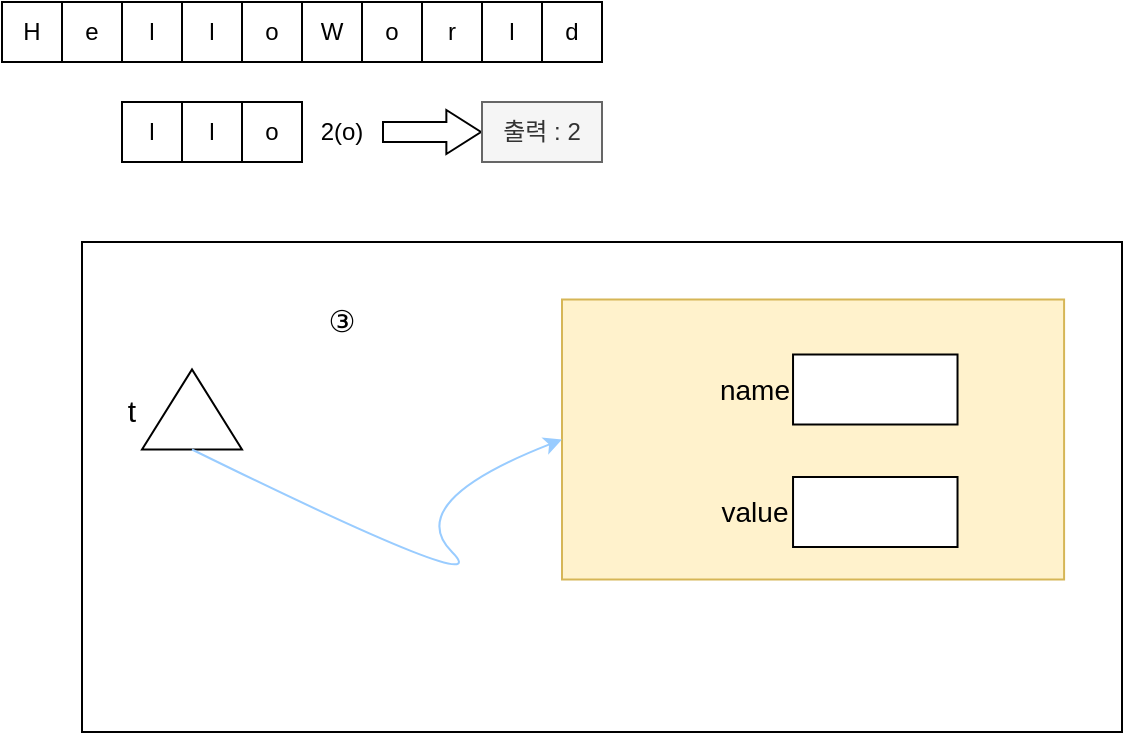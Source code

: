 <mxfile version="15.6.8" type="github">
  <diagram id="tGEpM3yx4PuevOMIJkas" name="Page-1">
    <mxGraphModel dx="782" dy="379" grid="1" gridSize="10" guides="1" tooltips="1" connect="1" arrows="1" fold="1" page="1" pageScale="1" pageWidth="827" pageHeight="1169" math="0" shadow="0">
      <root>
        <mxCell id="0" />
        <mxCell id="1" parent="0" />
        <mxCell id="kvcpkKVY6MxniXDpIXyL-41" value="" style="rounded=0;whiteSpace=wrap;html=1;fontSize=15;" vertex="1" parent="1">
          <mxGeometry x="220" y="530" width="520" height="245" as="geometry" />
        </mxCell>
        <mxCell id="kvcpkKVY6MxniXDpIXyL-11" value="" style="group" vertex="1" connectable="0" parent="1">
          <mxGeometry x="180" y="410" width="300" height="30" as="geometry" />
        </mxCell>
        <mxCell id="kvcpkKVY6MxniXDpIXyL-1" value="H" style="rounded=0;whiteSpace=wrap;html=1;" vertex="1" parent="kvcpkKVY6MxniXDpIXyL-11">
          <mxGeometry width="30" height="30" as="geometry" />
        </mxCell>
        <mxCell id="kvcpkKVY6MxniXDpIXyL-2" value="e" style="rounded=0;whiteSpace=wrap;html=1;" vertex="1" parent="kvcpkKVY6MxniXDpIXyL-11">
          <mxGeometry x="30" width="30" height="30" as="geometry" />
        </mxCell>
        <mxCell id="kvcpkKVY6MxniXDpIXyL-3" value="l" style="rounded=0;whiteSpace=wrap;html=1;" vertex="1" parent="kvcpkKVY6MxniXDpIXyL-11">
          <mxGeometry x="60" width="30" height="30" as="geometry" />
        </mxCell>
        <mxCell id="kvcpkKVY6MxniXDpIXyL-4" value="l" style="rounded=0;whiteSpace=wrap;html=1;" vertex="1" parent="kvcpkKVY6MxniXDpIXyL-11">
          <mxGeometry x="90" width="30" height="30" as="geometry" />
        </mxCell>
        <mxCell id="kvcpkKVY6MxniXDpIXyL-5" value="o" style="rounded=0;whiteSpace=wrap;html=1;" vertex="1" parent="kvcpkKVY6MxniXDpIXyL-11">
          <mxGeometry x="120" width="30" height="30" as="geometry" />
        </mxCell>
        <mxCell id="kvcpkKVY6MxniXDpIXyL-6" value="W" style="rounded=0;whiteSpace=wrap;html=1;" vertex="1" parent="kvcpkKVY6MxniXDpIXyL-11">
          <mxGeometry x="150" width="30" height="30" as="geometry" />
        </mxCell>
        <mxCell id="kvcpkKVY6MxniXDpIXyL-7" value="o" style="rounded=0;whiteSpace=wrap;html=1;" vertex="1" parent="kvcpkKVY6MxniXDpIXyL-11">
          <mxGeometry x="180" width="30" height="30" as="geometry" />
        </mxCell>
        <mxCell id="kvcpkKVY6MxniXDpIXyL-8" value="r" style="rounded=0;whiteSpace=wrap;html=1;" vertex="1" parent="kvcpkKVY6MxniXDpIXyL-11">
          <mxGeometry x="210" width="30" height="30" as="geometry" />
        </mxCell>
        <mxCell id="kvcpkKVY6MxniXDpIXyL-9" value="l" style="rounded=0;whiteSpace=wrap;html=1;" vertex="1" parent="kvcpkKVY6MxniXDpIXyL-11">
          <mxGeometry x="240" width="30" height="30" as="geometry" />
        </mxCell>
        <mxCell id="kvcpkKVY6MxniXDpIXyL-10" value="d" style="rounded=0;whiteSpace=wrap;html=1;" vertex="1" parent="kvcpkKVY6MxniXDpIXyL-11">
          <mxGeometry x="270" width="30" height="30" as="geometry" />
        </mxCell>
        <mxCell id="kvcpkKVY6MxniXDpIXyL-12" value="l" style="rounded=0;whiteSpace=wrap;html=1;" vertex="1" parent="1">
          <mxGeometry x="240" y="460" width="30" height="30" as="geometry" />
        </mxCell>
        <mxCell id="kvcpkKVY6MxniXDpIXyL-13" value="l" style="rounded=0;whiteSpace=wrap;html=1;" vertex="1" parent="1">
          <mxGeometry x="270" y="460" width="30" height="30" as="geometry" />
        </mxCell>
        <mxCell id="kvcpkKVY6MxniXDpIXyL-14" value="o" style="rounded=0;whiteSpace=wrap;html=1;" vertex="1" parent="1">
          <mxGeometry x="300" y="460" width="30" height="30" as="geometry" />
        </mxCell>
        <mxCell id="kvcpkKVY6MxniXDpIXyL-19" value="" style="edgeStyle=orthogonalEdgeStyle;shape=flexArrow;rounded=0;orthogonalLoop=1;jettySize=auto;html=1;endWidth=11;endSize=5.44;" edge="1" parent="1" source="kvcpkKVY6MxniXDpIXyL-15" target="kvcpkKVY6MxniXDpIXyL-16">
          <mxGeometry relative="1" as="geometry" />
        </mxCell>
        <mxCell id="kvcpkKVY6MxniXDpIXyL-15" value="2(o)" style="text;html=1;strokeColor=none;fillColor=none;align=center;verticalAlign=middle;whiteSpace=wrap;rounded=0;" vertex="1" parent="1">
          <mxGeometry x="330" y="460" width="40" height="30" as="geometry" />
        </mxCell>
        <mxCell id="kvcpkKVY6MxniXDpIXyL-16" value="출력 : 2" style="text;html=1;strokeColor=#666666;fillColor=#f5f5f5;align=center;verticalAlign=middle;whiteSpace=wrap;rounded=0;fontColor=#333333;" vertex="1" parent="1">
          <mxGeometry x="420" y="460" width="60" height="30" as="geometry" />
        </mxCell>
        <mxCell id="kvcpkKVY6MxniXDpIXyL-40" value="" style="group" vertex="1" connectable="0" parent="1">
          <mxGeometry x="230" y="541.25" width="500" height="222.5" as="geometry" />
        </mxCell>
        <mxCell id="kvcpkKVY6MxniXDpIXyL-28" value="" style="rounded=0;whiteSpace=wrap;html=1;fillColor=#fff2cc;strokeColor=#d6b656;" vertex="1" parent="kvcpkKVY6MxniXDpIXyL-40">
          <mxGeometry x="230.0" y="17.5" width="251.045" height="140" as="geometry" />
        </mxCell>
        <mxCell id="kvcpkKVY6MxniXDpIXyL-35" value="" style="group" vertex="1" connectable="0" parent="kvcpkKVY6MxniXDpIXyL-40">
          <mxGeometry x="220" y="27.5" width="290" height="140" as="geometry" />
        </mxCell>
        <mxCell id="kvcpkKVY6MxniXDpIXyL-29" value="" style="rounded=0;whiteSpace=wrap;html=1;fontSize=19;" vertex="1" parent="kvcpkKVY6MxniXDpIXyL-35">
          <mxGeometry x="125.522" y="17.5" width="82.239" height="35" as="geometry" />
        </mxCell>
        <mxCell id="kvcpkKVY6MxniXDpIXyL-30" value="" style="rounded=0;whiteSpace=wrap;html=1;fontSize=19;" vertex="1" parent="kvcpkKVY6MxniXDpIXyL-35">
          <mxGeometry x="125.522" y="78.75" width="82.239" height="35" as="geometry" />
        </mxCell>
        <mxCell id="kvcpkKVY6MxniXDpIXyL-31" value="name" style="text;html=1;strokeColor=none;fillColor=none;align=center;verticalAlign=middle;whiteSpace=wrap;rounded=0;fontSize=14;" vertex="1" parent="kvcpkKVY6MxniXDpIXyL-35">
          <mxGeometry x="86.567" y="21.875" width="38.955" height="26.25" as="geometry" />
        </mxCell>
        <mxCell id="kvcpkKVY6MxniXDpIXyL-32" value="value" style="text;html=1;strokeColor=none;fillColor=none;align=center;verticalAlign=middle;whiteSpace=wrap;rounded=0;fontSize=14;" vertex="1" parent="kvcpkKVY6MxniXDpIXyL-35">
          <mxGeometry x="86.567" y="83.125" width="38.955" height="26.25" as="geometry" />
        </mxCell>
        <mxCell id="kvcpkKVY6MxniXDpIXyL-43" value="" style="group" vertex="1" connectable="0" parent="kvcpkKVY6MxniXDpIXyL-40">
          <mxGeometry x="5" y="52.5" width="490" height="170" as="geometry" />
        </mxCell>
        <mxCell id="kvcpkKVY6MxniXDpIXyL-36" value="" style="triangle;whiteSpace=wrap;html=1;fontSize=19;rotation=-90;" vertex="1" parent="kvcpkKVY6MxniXDpIXyL-43">
          <mxGeometry x="20" y="-5" width="40" height="50" as="geometry" />
        </mxCell>
        <mxCell id="kvcpkKVY6MxniXDpIXyL-37" value="&lt;font style=&quot;font-size: 15px&quot;&gt;t&lt;/font&gt;" style="text;html=1;strokeColor=none;fillColor=none;align=center;verticalAlign=middle;whiteSpace=wrap;rounded=0;fontSize=19;" vertex="1" parent="kvcpkKVY6MxniXDpIXyL-43">
          <mxGeometry y="7.5" width="20" height="25" as="geometry" />
        </mxCell>
        <mxCell id="kvcpkKVY6MxniXDpIXyL-44" value="③" style="text;html=1;strokeColor=none;fillColor=none;align=center;verticalAlign=middle;whiteSpace=wrap;rounded=0;fontSize=15;" vertex="1" parent="kvcpkKVY6MxniXDpIXyL-40">
          <mxGeometry x="90" y="12.5" width="60" height="30" as="geometry" />
        </mxCell>
        <mxCell id="kvcpkKVY6MxniXDpIXyL-55" value="" style="curved=1;endArrow=classic;html=1;rounded=0;fontSize=15;strokeColor=#99CCFF;exitX=0;exitY=0.5;exitDx=0;exitDy=0;entryX=0;entryY=0.5;entryDx=0;entryDy=0;" edge="1" parent="kvcpkKVY6MxniXDpIXyL-40" source="kvcpkKVY6MxniXDpIXyL-36" target="kvcpkKVY6MxniXDpIXyL-28">
          <mxGeometry width="50" height="50" relative="1" as="geometry">
            <mxPoint x="150" y="168.75" as="sourcePoint" />
            <mxPoint x="200" y="118.75" as="targetPoint" />
            <Array as="points">
              <mxPoint x="200" y="168.75" />
              <mxPoint x="150" y="118.75" />
            </Array>
          </mxGeometry>
        </mxCell>
      </root>
    </mxGraphModel>
  </diagram>
</mxfile>
